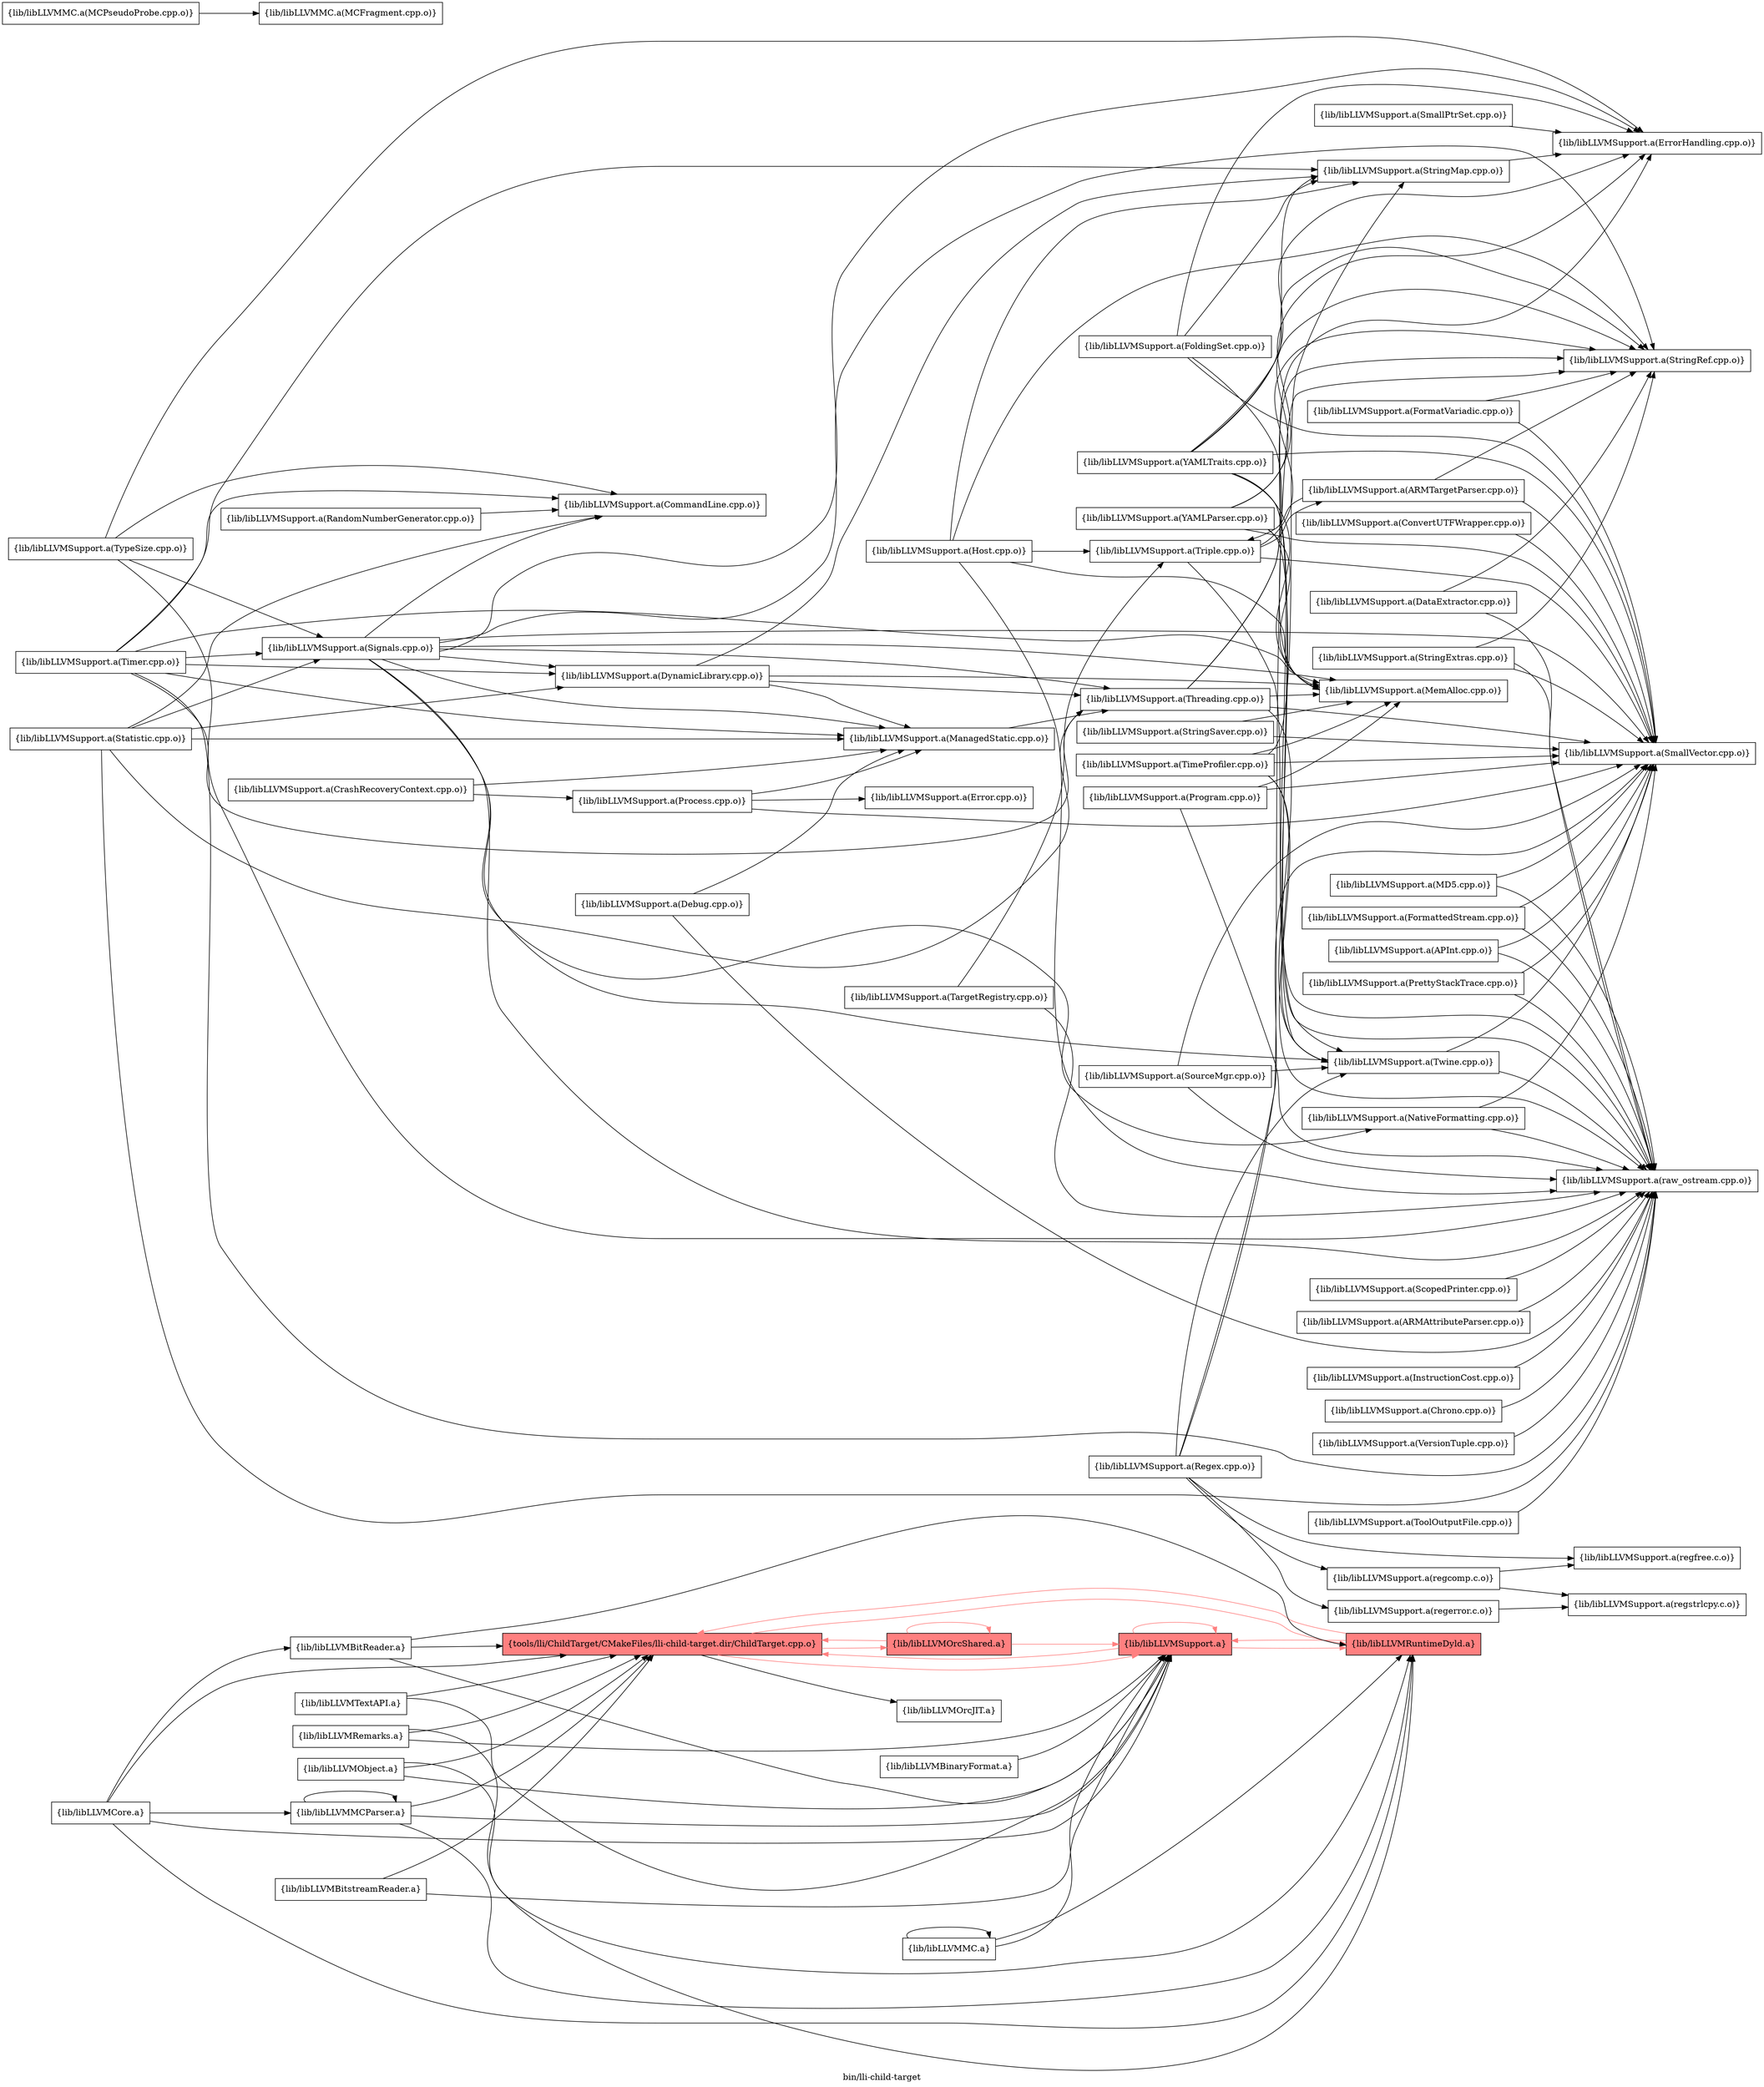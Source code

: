 digraph "bin/lli-child-target" {
	label="bin/lli-child-target";
	rankdir="LR"
	{ rank=same; Node0x56546f4f3df8;  }

	Node0x56546f4f3df8 [shape=record,shape=box,style=filled,fillcolor="1.000000 0.5 1",group=1,label="{tools/lli/ChildTarget/CMakeFiles/lli-child-target.dir/ChildTarget.cpp.o}"];
	Node0x56546f4f3df8 -> Node0x56546f4f5108[color="1.000000 0.5 1"];
	Node0x56546f4f3df8 -> Node0x56546f4f4bb8;
	Node0x56546f4f3df8 -> Node0x56546f4f4ac8[color="1.000000 0.5 1"];
	Node0x56546f4f3df8 -> Node0x56546f4f4618[color="1.000000 0.5 1"];
	Node0x56546f4f5108 [shape=record,shape=box,style=filled,fillcolor="1.000000 0.5 1",group=1,label="{lib/libLLVMOrcShared.a}"];
	Node0x56546f4f5108 -> Node0x56546f4f3df8[color="1.000000 0.5 1"];
	Node0x56546f4f5108 -> Node0x56546f4f4618[color="1.000000 0.5 1"];
	Node0x56546f4f5108 -> Node0x56546f4f5108[color="1.000000 0.5 1"];
	Node0x56546f4f4bb8 [shape=record,shape=box,group=0,label="{lib/libLLVMOrcJIT.a}"];
	Node0x56546f4f4ac8 [shape=record,shape=box,style=filled,fillcolor="1.000000 0.5 1",group=1,label="{lib/libLLVMRuntimeDyld.a}"];
	Node0x56546f4f4ac8 -> Node0x56546f4f4618[color="1.000000 0.5 1"];
	Node0x56546f4f4ac8 -> Node0x56546f4f3df8[color="1.000000 0.5 1"];
	Node0x56546f4f4618 [shape=record,shape=box,style=filled,fillcolor="1.000000 0.5 1",group=1,label="{lib/libLLVMSupport.a}"];
	Node0x56546f4f4618 -> Node0x56546f4f3df8[color="1.000000 0.5 1"];
	Node0x56546f4f4618 -> Node0x56546f4f4618[color="1.000000 0.5 1"];
	Node0x56546f4f4618 -> Node0x56546f4f4ac8[color="1.000000 0.5 1"];
	Node0x56546f4f5c48 [shape=record,shape=box,group=0,label="{lib/libLLVMSupport.a(Debug.cpp.o)}"];
	Node0x56546f4f5c48 -> Node0x56546f4f7688;
	Node0x56546f4f5c48 -> Node0x56546f4f8588;
	Node0x56546f4f7688 [shape=record,shape=box,group=0,label="{lib/libLLVMSupport.a(ManagedStatic.cpp.o)}"];
	Node0x56546f4f7688 -> Node0x56546f4f6f58;
	Node0x56546f4f8588 [shape=record,shape=box,group=0,label="{lib/libLLVMSupport.a(raw_ostream.cpp.o)}"];
	Node0x56546f4f4d48 [shape=record,shape=box,group=0,label="{lib/libLLVMSupport.a(DataExtractor.cpp.o)}"];
	Node0x56546f4f4d48 -> Node0x56546f4f4b68;
	Node0x56546f4f4d48 -> Node0x56546f4f8588;
	Node0x56546f4f4b68 [shape=record,shape=box,group=0,label="{lib/libLLVMSupport.a(StringRef.cpp.o)}"];
	Node0x56546f4f6f58 [shape=record,shape=box,group=0,label="{lib/libLLVMSupport.a(Threading.cpp.o)}"];
	Node0x56546f4f6f58 -> Node0x56546f4f6aa8;
	Node0x56546f4f6f58 -> Node0x56546f4f6fa8;
	Node0x56546f4f6f58 -> Node0x56546f4f83a8;
	Node0x56546f4f6f58 -> Node0x56546f4f4b68;
	Node0x56546f4f6f58 -> Node0x56546f4f7d68;
	Node0x56546f4f8858 [shape=record,shape=box,group=0,label="{lib/libLLVMSupport.a(ScopedPrinter.cpp.o)}"];
	Node0x56546f4f8858 -> Node0x56546f4f8588;
	Node0x56546f4f3f88 [shape=record,shape=box,group=0,label="{lib/libLLVMSupport.a(StringMap.cpp.o)}"];
	Node0x56546f4f3f88 -> Node0x56546f4f6aa8;
	Node0x56546f4f6aa8 [shape=record,shape=box,group=0,label="{lib/libLLVMSupport.a(ErrorHandling.cpp.o)}"];
	Node0x56546f4f51f8 [shape=record,shape=box,group=0,label="{lib/libLLVMSupport.a(APInt.cpp.o)}"];
	Node0x56546f4f51f8 -> Node0x56546f4f83a8;
	Node0x56546f4f51f8 -> Node0x56546f4f8588;
	Node0x56546f4f83a8 [shape=record,shape=box,group=0,label="{lib/libLLVMSupport.a(SmallVector.cpp.o)}"];
	Node0x56546f4f5e78 [shape=record,shape=box,group=0,label="{lib/libLLVMSupport.a(FoldingSet.cpp.o)}"];
	Node0x56546f4f5e78 -> Node0x56546f4f6aa8;
	Node0x56546f4f5e78 -> Node0x56546f4f6fa8;
	Node0x56546f4f5e78 -> Node0x56546f4f83a8;
	Node0x56546f4f5e78 -> Node0x56546f4f3f88;
	Node0x56546f4f6fa8 [shape=record,shape=box,group=0,label="{lib/libLLVMSupport.a(MemAlloc.cpp.o)}"];
	Node0x56546f4f7278 [shape=record,shape=box,group=0,label="{lib/libLLVMSupport.a(Triple.cpp.o)}"];
	Node0x56546f4f7278 -> Node0x56546f4f83a8;
	Node0x56546f4f7278 -> Node0x56546f4f4b68;
	Node0x56546f4f7278 -> Node0x56546f4f76d8;
	Node0x56546f4f7278 -> Node0x56546f4f7d68;
	Node0x56546f4f76d8 [shape=record,shape=box,group=0,label="{lib/libLLVMSupport.a(ARMTargetParser.cpp.o)}"];
	Node0x56546f4f76d8 -> Node0x56546f4f83a8;
	Node0x56546f4f76d8 -> Node0x56546f4f4b68;
	Node0x56546f4f76d8 -> Node0x56546f4f7278;
	Node0x56546f4f7d68 [shape=record,shape=box,group=0,label="{lib/libLLVMSupport.a(Twine.cpp.o)}"];
	Node0x56546f4f7d68 -> Node0x56546f4f83a8;
	Node0x56546f4f7d68 -> Node0x56546f4f8588;
	Node0x56546f4f9028 [shape=record,shape=box,group=0,label="{lib/libLLVMSupport.a(NativeFormatting.cpp.o)}"];
	Node0x56546f4f9028 -> Node0x56546f4f83a8;
	Node0x56546f4f9028 -> Node0x56546f4f8588;
	Node0x56546f4f9258 [shape=record,shape=box,group=0,label="{lib/libLLVMSupport.a(FormatVariadic.cpp.o)}"];
	Node0x56546f4f9258 -> Node0x56546f4f83a8;
	Node0x56546f4f9258 -> Node0x56546f4f4b68;
	Node0x56546f4f9ed8 [shape=record,shape=box,group=0,label="{lib/libLLVMSupport.a(DynamicLibrary.cpp.o)}"];
	Node0x56546f4f9ed8 -> Node0x56546f4f7688;
	Node0x56546f4f9ed8 -> Node0x56546f4f6fa8;
	Node0x56546f4f9ed8 -> Node0x56546f4f3f88;
	Node0x56546f4f9ed8 -> Node0x56546f4f6f58;
	Node0x56546f4fa158 [shape=record,shape=box,group=0,label="{lib/libLLVMSupport.a(Host.cpp.o)}"];
	Node0x56546f4fa158 -> Node0x56546f4f6fa8;
	Node0x56546f4fa158 -> Node0x56546f4f3f88;
	Node0x56546f4fa158 -> Node0x56546f4f4b68;
	Node0x56546f4fa158 -> Node0x56546f4f7278;
	Node0x56546f4fa158 -> Node0x56546f4f8588;
	Node0x56546f4f8b28 [shape=record,shape=box,group=0,label="{lib/libLLVMSupport.a(MD5.cpp.o)}"];
	Node0x56546f4f8b28 -> Node0x56546f4f83a8;
	Node0x56546f4f8b28 -> Node0x56546f4f8588;
	Node0x56546f4f4208 [shape=record,shape=box,group=0,label="{lib/libLLVMSupport.a(Process.cpp.o)}"];
	Node0x56546f4f4208 -> Node0x56546f4f3cb8;
	Node0x56546f4f4208 -> Node0x56546f4f7688;
	Node0x56546f4f4208 -> Node0x56546f4f83a8;
	Node0x56546f4f3cb8 [shape=record,shape=box,group=0,label="{lib/libLLVMSupport.a(Error.cpp.o)}"];
	Node0x56546f4f3f38 [shape=record,shape=box,group=0,label="{lib/libLLVMSupport.a(CrashRecoveryContext.cpp.o)}"];
	Node0x56546f4f3f38 -> Node0x56546f4f7688;
	Node0x56546f4f3f38 -> Node0x56546f4f4208;
	Node0x56546f4f46b8 [shape=record,shape=box,group=0,label="{lib/libLLVMSupport.a(StringExtras.cpp.o)}"];
	Node0x56546f4f46b8 -> Node0x56546f4f83a8;
	Node0x56546f4f46b8 -> Node0x56546f4f4b68;
	Node0x56546f4f46b8 -> Node0x56546f4f8588;
	Node0x56546f4f5978 [shape=record,shape=box,group=0,label="{lib/libLLVMSupport.a(Program.cpp.o)}"];
	Node0x56546f4f5978 -> Node0x56546f4f6fa8;
	Node0x56546f4f5978 -> Node0x56546f4f83a8;
	Node0x56546f4f5978 -> Node0x56546f4f8588;
	Node0x56546f4f5ec8 [shape=record,shape=box,group=0,label="{lib/libLLVMSupport.a(StringSaver.cpp.o)}"];
	Node0x56546f4f5ec8 -> Node0x56546f4f6fa8;
	Node0x56546f4f5ec8 -> Node0x56546f4f83a8;
	Node0x56546f4fb6e8 [shape=record,shape=box,group=0,label="{lib/libLLVMSupport.a(Signals.cpp.o)}"];
	Node0x56546f4fb6e8 -> Node0x56546f4f6aa8;
	Node0x56546f4fb6e8 -> Node0x56546f4f7688;
	Node0x56546f4fb6e8 -> Node0x56546f4f6fa8;
	Node0x56546f4fb6e8 -> Node0x56546f4f83a8;
	Node0x56546f4fb6e8 -> Node0x56546f4f4b68;
	Node0x56546f4fb6e8 -> Node0x56546f4f7d68;
	Node0x56546f4fb6e8 -> Node0x56546f4f8588;
	Node0x56546f4fb6e8 -> Node0x56546f4f9028;
	Node0x56546f4fb6e8 -> Node0x56546f4f9ed8;
	Node0x56546f4fb6e8 -> Node0x56546f4fc7c8;
	Node0x56546f4fb6e8 -> Node0x56546f4f6f58;
	Node0x56546f4fc7c8 [shape=record,shape=box,group=0,label="{lib/libLLVMSupport.a(CommandLine.cpp.o)}"];
	Node0x56546f4fc098 [shape=record,shape=box,group=0,label="{lib/libLLVMSupport.a(SmallPtrSet.cpp.o)}"];
	Node0x56546f4fc098 -> Node0x56546f4f6aa8;
	Node0x56546f4f8cb8 [shape=record,shape=box,group=0,label="{lib/libLLVMSupport.a(YAMLParser.cpp.o)}"];
	Node0x56546f4f8cb8 -> Node0x56546f4f6aa8;
	Node0x56546f4f8cb8 -> Node0x56546f4f6fa8;
	Node0x56546f4f8cb8 -> Node0x56546f4f83a8;
	Node0x56546f4f8cb8 -> Node0x56546f4f4b68;
	Node0x56546f4f8cb8 -> Node0x56546f4f8588;
	Node0x56546f4f79a8 [shape=record,shape=box,group=0,label="{lib/libLLVMSupport.a(SourceMgr.cpp.o)}"];
	Node0x56546f4f79a8 -> Node0x56546f4f83a8;
	Node0x56546f4f79a8 -> Node0x56546f4f7d68;
	Node0x56546f4f79a8 -> Node0x56546f4f8588;
	Node0x56546f4f88a8 [shape=record,shape=box,group=0,label="{lib/libLLVMSupport.a(ConvertUTFWrapper.cpp.o)}"];
	Node0x56546f4f88a8 -> Node0x56546f4f83a8;
	Node0x56546f4fab08 [shape=record,shape=box,group=0,label="{lib/libLLVMObject.a}"];
	Node0x56546f4fab08 -> Node0x56546f4f4618;
	Node0x56546f4fab08 -> Node0x56546f4f3df8;
	Node0x56546f4fab08 -> Node0x56546f4f4ac8;
	Node0x56546f4f65a8 [shape=record,shape=box,group=0,label="{lib/libLLVMSupport.a(ARMAttributeParser.cpp.o)}"];
	Node0x56546f4f65a8 -> Node0x56546f4f8588;
	Node0x56546f4f7958 [shape=record,shape=box,group=0,label="{lib/libLLVMSupport.a(TargetRegistry.cpp.o)}"];
	Node0x56546f4f7958 -> Node0x56546f4f7278;
	Node0x56546f4f7958 -> Node0x56546f4f8588;
	Node0x56546f4f5248 [shape=record,shape=box,group=0,label="{lib/libLLVMSupport.a(TypeSize.cpp.o)}"];
	Node0x56546f4f5248 -> Node0x56546f4f6aa8;
	Node0x56546f4f5248 -> Node0x56546f4f8588;
	Node0x56546f4f5248 -> Node0x56546f4fb6e8;
	Node0x56546f4f5248 -> Node0x56546f4fc7c8;
	Node0x56546f4fbb48 [shape=record,shape=box,group=0,label="{lib/libLLVMBitReader.a}"];
	Node0x56546f4fbb48 -> Node0x56546f4f3df8;
	Node0x56546f4fbb48 -> Node0x56546f4f4ac8;
	Node0x56546f4fbb48 -> Node0x56546f4f4618;
	Node0x56546f4fb648 [shape=record,shape=box,group=0,label="{lib/libLLVMMCParser.a}"];
	Node0x56546f4fb648 -> Node0x56546f4f3df8;
	Node0x56546f4fb648 -> Node0x56546f4f4ac8;
	Node0x56546f4fb648 -> Node0x56546f4f4618;
	Node0x56546f4fb648 -> Node0x56546f4fb648;
	Node0x56546f4fc548 [shape=record,shape=box,group=0,label="{lib/libLLVMMC.a}"];
	Node0x56546f4fc548 -> Node0x56546f4f4618;
	Node0x56546f4fc548 -> Node0x56546f4fc548;
	Node0x56546f4fc548 -> Node0x56546f4f4ac8;
	Node0x56546f4f6b48 [shape=record,shape=box,group=0,label="{lib/libLLVMMC.a(MCPseudoProbe.cpp.o)}"];
	Node0x56546f4f6b48 -> Node0x56546f4f4d98;
	Node0x56546f4f4d98 [shape=record,shape=box,group=0,label="{lib/libLLVMMC.a(MCFragment.cpp.o)}"];
	Node0x56546f4fac98 [shape=record,shape=box,group=0,label="{lib/libLLVMTextAPI.a}"];
	Node0x56546f4fac98 -> Node0x56546f4f4618;
	Node0x56546f4fac98 -> Node0x56546f4f3df8;
	Node0x56546f4f4898 [shape=record,shape=box,group=0,label="{lib/libLLVMSupport.a(YAMLTraits.cpp.o)}"];
	Node0x56546f4f4898 -> Node0x56546f4f6aa8;
	Node0x56546f4f4898 -> Node0x56546f4f6fa8;
	Node0x56546f4f4898 -> Node0x56546f4f83a8;
	Node0x56546f4f4898 -> Node0x56546f4f3f88;
	Node0x56546f4f4898 -> Node0x56546f4f4b68;
	Node0x56546f4f4898 -> Node0x56546f4f7d68;
	Node0x56546f4f4898 -> Node0x56546f4f8588;
	Node0x56546f4f6198 [shape=record,shape=box,group=0,label="{lib/libLLVMSupport.a(VersionTuple.cpp.o)}"];
	Node0x56546f4f6198 -> Node0x56546f4f8588;
	Node0x56546f4fa1f8 [shape=record,shape=box,group=0,label="{lib/libLLVMCore.a}"];
	Node0x56546f4fa1f8 -> Node0x56546f4f3df8;
	Node0x56546f4fa1f8 -> Node0x56546f4f4618;
	Node0x56546f4fa1f8 -> Node0x56546f4f4ac8;
	Node0x56546f4fa1f8 -> Node0x56546f4fbb48;
	Node0x56546f4fa1f8 -> Node0x56546f4fb648;
	Node0x56546f4f79f8 [shape=record,shape=box,group=0,label="{lib/libLLVMSupport.a(FormattedStream.cpp.o)}"];
	Node0x56546f4f79f8 -> Node0x56546f4f83a8;
	Node0x56546f4f79f8 -> Node0x56546f4f8588;
	Node0x56546f4f73b8 [shape=record,shape=box,group=0,label="{lib/libLLVMSupport.a(Regex.cpp.o)}"];
	Node0x56546f4f73b8 -> Node0x56546f4f83a8;
	Node0x56546f4f73b8 -> Node0x56546f4f4b68;
	Node0x56546f4f73b8 -> Node0x56546f4f7d68;
	Node0x56546f4f73b8 -> Node0x56546f4f6738;
	Node0x56546f4f73b8 -> Node0x56546f4f6328;
	Node0x56546f4f73b8 -> Node0x56546f4f5388;
	Node0x56546f4f6738 [shape=record,shape=box,group=0,label="{lib/libLLVMSupport.a(regcomp.c.o)}"];
	Node0x56546f4f6738 -> Node0x56546f4f5bf8;
	Node0x56546f4f6738 -> Node0x56546f4f6328;
	Node0x56546f4f6328 [shape=record,shape=box,group=0,label="{lib/libLLVMSupport.a(regfree.c.o)}"];
	Node0x56546f4f5388 [shape=record,shape=box,group=0,label="{lib/libLLVMSupport.a(regerror.c.o)}"];
	Node0x56546f4f5388 -> Node0x56546f4f5bf8;
	Node0x56546f4f5bf8 [shape=record,shape=box,group=0,label="{lib/libLLVMSupport.a(regstrlcpy.c.o)}"];
	Node0x56546f4f5ce8 [shape=record,shape=box,group=0,label="{lib/libLLVMSupport.a(InstructionCost.cpp.o)}"];
	Node0x56546f4f5ce8 -> Node0x56546f4f8588;
	Node0x56546f4f9398 [shape=record,shape=box,group=0,label="{lib/libLLVMSupport.a(ToolOutputFile.cpp.o)}"];
	Node0x56546f4f9398 -> Node0x56546f4f8588;
	Node0x56546f4f7db8 [shape=record,shape=box,group=0,label="{lib/libLLVMSupport.a(RandomNumberGenerator.cpp.o)}"];
	Node0x56546f4f7db8 -> Node0x56546f4fc7c8;
	Node0x56546f4f8bc8 [shape=record,shape=box,group=0,label="{lib/libLLVMSupport.a(Statistic.cpp.o)}"];
	Node0x56546f4f8bc8 -> Node0x56546f4f7688;
	Node0x56546f4f8bc8 -> Node0x56546f4f8588;
	Node0x56546f4f8bc8 -> Node0x56546f4f9ed8;
	Node0x56546f4f8bc8 -> Node0x56546f4fb6e8;
	Node0x56546f4f8bc8 -> Node0x56546f4fc7c8;
	Node0x56546f4f8bc8 -> Node0x56546f4f6f58;
	Node0x56546f4f6af8 [shape=record,shape=box,group=0,label="{lib/libLLVMSupport.a(Timer.cpp.o)}"];
	Node0x56546f4f6af8 -> Node0x56546f4f7688;
	Node0x56546f4f6af8 -> Node0x56546f4f6fa8;
	Node0x56546f4f6af8 -> Node0x56546f4f3f88;
	Node0x56546f4f6af8 -> Node0x56546f4f8588;
	Node0x56546f4f6af8 -> Node0x56546f4f9ed8;
	Node0x56546f4f6af8 -> Node0x56546f4fb6e8;
	Node0x56546f4f6af8 -> Node0x56546f4fc7c8;
	Node0x56546f4f6af8 -> Node0x56546f4f6f58;
	Node0x56546f4fd128 [shape=record,shape=box,group=0,label="{lib/libLLVMSupport.a(TimeProfiler.cpp.o)}"];
	Node0x56546f4fd128 -> Node0x56546f4f6fa8;
	Node0x56546f4fd128 -> Node0x56546f4f83a8;
	Node0x56546f4fd128 -> Node0x56546f4f3f88;
	Node0x56546f4fd128 -> Node0x56546f4f7d68;
	Node0x56546f4fd128 -> Node0x56546f4f8588;
	Node0x56546f4fda38 [shape=record,shape=box,group=0,label="{lib/libLLVMSupport.a(PrettyStackTrace.cpp.o)}"];
	Node0x56546f4fda38 -> Node0x56546f4f83a8;
	Node0x56546f4fda38 -> Node0x56546f4f8588;
	Node0x56546f4fb5a8 [shape=record,shape=box,group=0,label="{lib/libLLVMSupport.a(Chrono.cpp.o)}"];
	Node0x56546f4fb5a8 -> Node0x56546f4f8588;
	Node0x56546f4fa6a8 [shape=record,shape=box,group=0,label="{lib/libLLVMBinaryFormat.a}"];
	Node0x56546f4fa6a8 -> Node0x56546f4f4618;
	Node0x56546f4fbf58 [shape=record,shape=box,group=0,label="{lib/libLLVMRemarks.a}"];
	Node0x56546f4fbf58 -> Node0x56546f4f4618;
	Node0x56546f4fbf58 -> Node0x56546f4f3df8;
	Node0x56546f4fbf58 -> Node0x56546f4f4ac8;
	Node0x56546f4fc728 [shape=record,shape=box,group=0,label="{lib/libLLVMBitstreamReader.a}"];
	Node0x56546f4fc728 -> Node0x56546f4f3df8;
	Node0x56546f4fc728 -> Node0x56546f4f4618;
}
